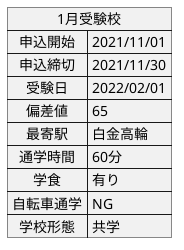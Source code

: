 @startuml jan_school

map 1月受験校 {
  申込開始 => 2021/11/01
  申込締切 => 2021/11/30
  受験日 => 2022/02/01
  偏差値 => 65
  最寄駅 => 白金高輪
  通学時間 => 60分
  学食 => 有り
  自転車通学 => NG
  学校形態 => 共学
}

@enduml

